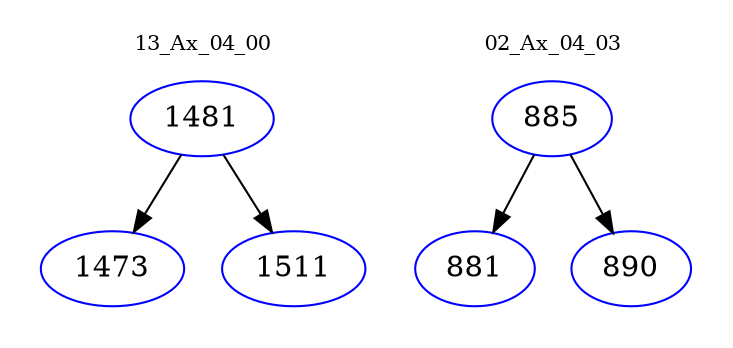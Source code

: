 digraph{
subgraph cluster_0 {
color = white
label = "13_Ax_04_00";
fontsize=10;
T0_1481 [label="1481", color="blue"]
T0_1481 -> T0_1473 [color="black"]
T0_1473 [label="1473", color="blue"]
T0_1481 -> T0_1511 [color="black"]
T0_1511 [label="1511", color="blue"]
}
subgraph cluster_1 {
color = white
label = "02_Ax_04_03";
fontsize=10;
T1_885 [label="885", color="blue"]
T1_885 -> T1_881 [color="black"]
T1_881 [label="881", color="blue"]
T1_885 -> T1_890 [color="black"]
T1_890 [label="890", color="blue"]
}
}
